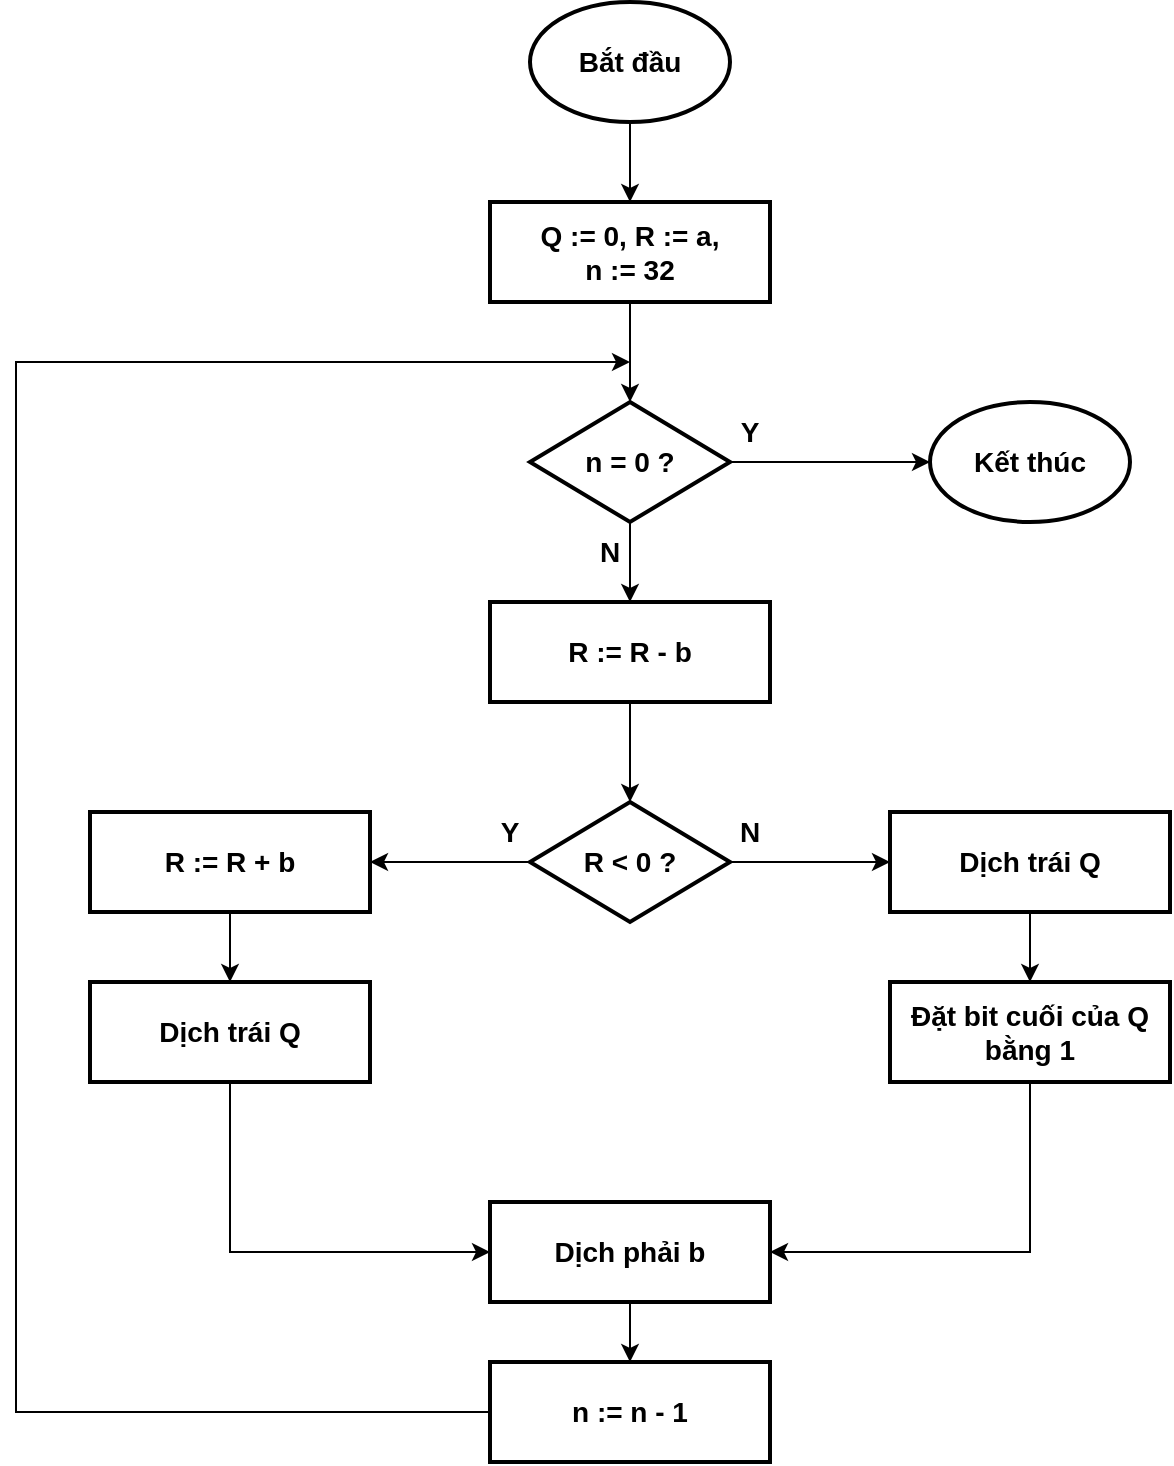 <mxfile version="24.4.9" type="device">
  <diagram id="C5RBs43oDa-KdzZeNtuy" name="Page-1">
    <mxGraphModel dx="2089" dy="557" grid="1" gridSize="10" guides="1" tooltips="1" connect="1" arrows="1" fold="1" page="1" pageScale="1" pageWidth="827" pageHeight="1169" math="0" shadow="0">
      <root>
        <mxCell id="WIyWlLk6GJQsqaUBKTNV-0" />
        <mxCell id="WIyWlLk6GJQsqaUBKTNV-1" parent="WIyWlLk6GJQsqaUBKTNV-0" />
        <mxCell id="8CqH0JdE0eHLGCw0Tne6-2" style="edgeStyle=orthogonalEdgeStyle;rounded=0;orthogonalLoop=1;jettySize=auto;html=1;exitX=0.5;exitY=1;exitDx=0;exitDy=0;exitPerimeter=0;entryX=0.5;entryY=0;entryDx=0;entryDy=0;" edge="1" parent="WIyWlLk6GJQsqaUBKTNV-1" source="8CqH0JdE0eHLGCw0Tne6-0" target="8CqH0JdE0eHLGCw0Tne6-1">
          <mxGeometry relative="1" as="geometry" />
        </mxCell>
        <mxCell id="8CqH0JdE0eHLGCw0Tne6-0" value="Bắt đầu" style="strokeWidth=2;html=1;shape=mxgraph.flowchart.start_1;whiteSpace=wrap;fontStyle=1;fontSize=14;" vertex="1" parent="WIyWlLk6GJQsqaUBKTNV-1">
          <mxGeometry x="-463" y="40" width="100" height="60" as="geometry" />
        </mxCell>
        <mxCell id="8CqH0JdE0eHLGCw0Tne6-1" value="Q := 0,&amp;nbsp;&lt;span style=&quot;background-color: initial;&quot;&gt;R := a,&lt;/span&gt;&lt;div&gt;&lt;span style=&quot;background-color: initial;&quot;&gt;n := 32&lt;/span&gt;&lt;/div&gt;" style="rounded=0;whiteSpace=wrap;html=1;absoluteArcSize=1;arcSize=14;strokeWidth=2;fontStyle=1;fontSize=14;" vertex="1" parent="WIyWlLk6GJQsqaUBKTNV-1">
          <mxGeometry x="-483" y="140" width="140" height="50" as="geometry" />
        </mxCell>
        <mxCell id="8CqH0JdE0eHLGCw0Tne6-6" style="edgeStyle=orthogonalEdgeStyle;rounded=0;orthogonalLoop=1;jettySize=auto;html=1;exitX=1;exitY=0.5;exitDx=0;exitDy=0;exitPerimeter=0;" edge="1" parent="WIyWlLk6GJQsqaUBKTNV-1" source="8CqH0JdE0eHLGCw0Tne6-3" target="8CqH0JdE0eHLGCw0Tne6-5">
          <mxGeometry relative="1" as="geometry" />
        </mxCell>
        <mxCell id="8CqH0JdE0eHLGCw0Tne6-9" style="edgeStyle=orthogonalEdgeStyle;rounded=0;orthogonalLoop=1;jettySize=auto;html=1;exitX=0.5;exitY=1;exitDx=0;exitDy=0;exitPerimeter=0;entryX=0.5;entryY=0;entryDx=0;entryDy=0;" edge="1" parent="WIyWlLk6GJQsqaUBKTNV-1" source="8CqH0JdE0eHLGCw0Tne6-3" target="8CqH0JdE0eHLGCw0Tne6-8">
          <mxGeometry relative="1" as="geometry" />
        </mxCell>
        <mxCell id="8CqH0JdE0eHLGCw0Tne6-3" value="n = 0 ?" style="strokeWidth=2;html=1;shape=mxgraph.flowchart.decision;whiteSpace=wrap;fontStyle=1;fontSize=14;" vertex="1" parent="WIyWlLk6GJQsqaUBKTNV-1">
          <mxGeometry x="-463" y="240" width="100" height="60" as="geometry" />
        </mxCell>
        <mxCell id="8CqH0JdE0eHLGCw0Tne6-4" style="edgeStyle=orthogonalEdgeStyle;rounded=0;orthogonalLoop=1;jettySize=auto;html=1;exitX=0.5;exitY=1;exitDx=0;exitDy=0;entryX=0.5;entryY=0;entryDx=0;entryDy=0;entryPerimeter=0;" edge="1" parent="WIyWlLk6GJQsqaUBKTNV-1" source="8CqH0JdE0eHLGCw0Tne6-1" target="8CqH0JdE0eHLGCw0Tne6-3">
          <mxGeometry relative="1" as="geometry" />
        </mxCell>
        <mxCell id="8CqH0JdE0eHLGCw0Tne6-5" value="Kết thúc" style="strokeWidth=2;html=1;shape=mxgraph.flowchart.start_1;whiteSpace=wrap;fontStyle=1;fontSize=14;" vertex="1" parent="WIyWlLk6GJQsqaUBKTNV-1">
          <mxGeometry x="-263" y="240" width="100" height="60" as="geometry" />
        </mxCell>
        <mxCell id="8CqH0JdE0eHLGCw0Tne6-7" value="Y" style="text;html=1;align=center;verticalAlign=middle;whiteSpace=wrap;rounded=0;fontStyle=1;fontSize=14;" vertex="1" parent="WIyWlLk6GJQsqaUBKTNV-1">
          <mxGeometry x="-363" y="240" width="20" height="30" as="geometry" />
        </mxCell>
        <mxCell id="8CqH0JdE0eHLGCw0Tne6-8" value="R := R - b" style="rounded=0;whiteSpace=wrap;html=1;absoluteArcSize=1;arcSize=14;strokeWidth=2;fontStyle=1;fontSize=14;" vertex="1" parent="WIyWlLk6GJQsqaUBKTNV-1">
          <mxGeometry x="-483" y="340" width="140" height="50" as="geometry" />
        </mxCell>
        <mxCell id="8CqH0JdE0eHLGCw0Tne6-10" value="N" style="text;html=1;align=center;verticalAlign=middle;whiteSpace=wrap;rounded=0;fontStyle=1;fontSize=14;" vertex="1" parent="WIyWlLk6GJQsqaUBKTNV-1">
          <mxGeometry x="-433" y="300" width="20" height="30" as="geometry" />
        </mxCell>
        <mxCell id="8CqH0JdE0eHLGCw0Tne6-14" style="edgeStyle=orthogonalEdgeStyle;rounded=0;orthogonalLoop=1;jettySize=auto;html=1;exitX=1;exitY=0.5;exitDx=0;exitDy=0;exitPerimeter=0;entryX=0;entryY=0.5;entryDx=0;entryDy=0;" edge="1" parent="WIyWlLk6GJQsqaUBKTNV-1" source="8CqH0JdE0eHLGCw0Tne6-11" target="8CqH0JdE0eHLGCw0Tne6-13">
          <mxGeometry relative="1" as="geometry" />
        </mxCell>
        <mxCell id="8CqH0JdE0eHLGCw0Tne6-17" style="edgeStyle=orthogonalEdgeStyle;rounded=0;orthogonalLoop=1;jettySize=auto;html=1;exitX=0;exitY=0.5;exitDx=0;exitDy=0;exitPerimeter=0;entryX=1;entryY=0.5;entryDx=0;entryDy=0;" edge="1" parent="WIyWlLk6GJQsqaUBKTNV-1" source="8CqH0JdE0eHLGCw0Tne6-11" target="8CqH0JdE0eHLGCw0Tne6-16">
          <mxGeometry relative="1" as="geometry" />
        </mxCell>
        <mxCell id="8CqH0JdE0eHLGCw0Tne6-11" value="R &amp;lt; 0 ?" style="strokeWidth=2;html=1;shape=mxgraph.flowchart.decision;whiteSpace=wrap;fontStyle=1;fontSize=14;" vertex="1" parent="WIyWlLk6GJQsqaUBKTNV-1">
          <mxGeometry x="-463" y="440" width="100" height="60" as="geometry" />
        </mxCell>
        <mxCell id="8CqH0JdE0eHLGCw0Tne6-12" style="edgeStyle=orthogonalEdgeStyle;rounded=0;orthogonalLoop=1;jettySize=auto;html=1;exitX=0.5;exitY=1;exitDx=0;exitDy=0;entryX=0.5;entryY=0;entryDx=0;entryDy=0;entryPerimeter=0;" edge="1" parent="WIyWlLk6GJQsqaUBKTNV-1" source="8CqH0JdE0eHLGCw0Tne6-8" target="8CqH0JdE0eHLGCw0Tne6-11">
          <mxGeometry relative="1" as="geometry" />
        </mxCell>
        <mxCell id="8CqH0JdE0eHLGCw0Tne6-22" style="edgeStyle=orthogonalEdgeStyle;rounded=0;orthogonalLoop=1;jettySize=auto;html=1;exitX=0.5;exitY=1;exitDx=0;exitDy=0;entryX=0.5;entryY=0;entryDx=0;entryDy=0;" edge="1" parent="WIyWlLk6GJQsqaUBKTNV-1" source="8CqH0JdE0eHLGCw0Tne6-13" target="8CqH0JdE0eHLGCw0Tne6-21">
          <mxGeometry relative="1" as="geometry" />
        </mxCell>
        <mxCell id="8CqH0JdE0eHLGCw0Tne6-13" value="Dịch trái Q" style="rounded=0;whiteSpace=wrap;html=1;absoluteArcSize=1;arcSize=14;strokeWidth=2;fontStyle=1;fontSize=14;" vertex="1" parent="WIyWlLk6GJQsqaUBKTNV-1">
          <mxGeometry x="-283" y="445" width="140" height="50" as="geometry" />
        </mxCell>
        <mxCell id="8CqH0JdE0eHLGCw0Tne6-15" value="N" style="text;html=1;align=center;verticalAlign=middle;whiteSpace=wrap;rounded=0;fontStyle=1;fontSize=14;" vertex="1" parent="WIyWlLk6GJQsqaUBKTNV-1">
          <mxGeometry x="-363" y="440" width="20" height="30" as="geometry" />
        </mxCell>
        <mxCell id="8CqH0JdE0eHLGCw0Tne6-20" style="edgeStyle=orthogonalEdgeStyle;rounded=0;orthogonalLoop=1;jettySize=auto;html=1;exitX=0.5;exitY=1;exitDx=0;exitDy=0;entryX=0.5;entryY=0;entryDx=0;entryDy=0;" edge="1" parent="WIyWlLk6GJQsqaUBKTNV-1" source="8CqH0JdE0eHLGCw0Tne6-16" target="8CqH0JdE0eHLGCw0Tne6-19">
          <mxGeometry relative="1" as="geometry" />
        </mxCell>
        <mxCell id="8CqH0JdE0eHLGCw0Tne6-16" value="R := R + b" style="rounded=0;whiteSpace=wrap;html=1;absoluteArcSize=1;arcSize=14;strokeWidth=2;fontStyle=1;fontSize=14;" vertex="1" parent="WIyWlLk6GJQsqaUBKTNV-1">
          <mxGeometry x="-683" y="445" width="140" height="50" as="geometry" />
        </mxCell>
        <mxCell id="8CqH0JdE0eHLGCw0Tne6-18" value="Y" style="text;html=1;align=center;verticalAlign=middle;whiteSpace=wrap;rounded=0;fontStyle=1;fontSize=14;" vertex="1" parent="WIyWlLk6GJQsqaUBKTNV-1">
          <mxGeometry x="-483" y="440" width="20" height="30" as="geometry" />
        </mxCell>
        <mxCell id="8CqH0JdE0eHLGCw0Tne6-24" style="edgeStyle=orthogonalEdgeStyle;rounded=0;orthogonalLoop=1;jettySize=auto;html=1;exitX=0.5;exitY=1;exitDx=0;exitDy=0;entryX=0;entryY=0.5;entryDx=0;entryDy=0;" edge="1" parent="WIyWlLk6GJQsqaUBKTNV-1" source="8CqH0JdE0eHLGCw0Tne6-19" target="8CqH0JdE0eHLGCw0Tne6-23">
          <mxGeometry relative="1" as="geometry" />
        </mxCell>
        <mxCell id="8CqH0JdE0eHLGCw0Tne6-19" value="Dịch trái Q" style="rounded=0;whiteSpace=wrap;html=1;absoluteArcSize=1;arcSize=14;strokeWidth=2;fontStyle=1;fontSize=14;" vertex="1" parent="WIyWlLk6GJQsqaUBKTNV-1">
          <mxGeometry x="-683" y="530" width="140" height="50" as="geometry" />
        </mxCell>
        <mxCell id="8CqH0JdE0eHLGCw0Tne6-25" style="edgeStyle=orthogonalEdgeStyle;rounded=0;orthogonalLoop=1;jettySize=auto;html=1;exitX=0.5;exitY=1;exitDx=0;exitDy=0;entryX=1;entryY=0.5;entryDx=0;entryDy=0;" edge="1" parent="WIyWlLk6GJQsqaUBKTNV-1" source="8CqH0JdE0eHLGCw0Tne6-21" target="8CqH0JdE0eHLGCw0Tne6-23">
          <mxGeometry relative="1" as="geometry" />
        </mxCell>
        <mxCell id="8CqH0JdE0eHLGCw0Tne6-21" value="Đặt bit cuối của Q&lt;div&gt;bằng 1&lt;/div&gt;" style="rounded=0;whiteSpace=wrap;html=1;absoluteArcSize=1;arcSize=14;strokeWidth=2;fontStyle=1;fontSize=14;" vertex="1" parent="WIyWlLk6GJQsqaUBKTNV-1">
          <mxGeometry x="-283" y="530" width="140" height="50" as="geometry" />
        </mxCell>
        <mxCell id="8CqH0JdE0eHLGCw0Tne6-27" style="edgeStyle=orthogonalEdgeStyle;rounded=0;orthogonalLoop=1;jettySize=auto;html=1;exitX=0.5;exitY=1;exitDx=0;exitDy=0;entryX=0.5;entryY=0;entryDx=0;entryDy=0;" edge="1" parent="WIyWlLk6GJQsqaUBKTNV-1" source="8CqH0JdE0eHLGCw0Tne6-23" target="8CqH0JdE0eHLGCw0Tne6-26">
          <mxGeometry relative="1" as="geometry" />
        </mxCell>
        <mxCell id="8CqH0JdE0eHLGCw0Tne6-23" value="Dịch phải b" style="rounded=0;whiteSpace=wrap;html=1;absoluteArcSize=1;arcSize=14;strokeWidth=2;fontStyle=1;fontSize=14;" vertex="1" parent="WIyWlLk6GJQsqaUBKTNV-1">
          <mxGeometry x="-483" y="640" width="140" height="50" as="geometry" />
        </mxCell>
        <mxCell id="8CqH0JdE0eHLGCw0Tne6-28" style="edgeStyle=orthogonalEdgeStyle;rounded=0;orthogonalLoop=1;jettySize=auto;html=1;exitX=0;exitY=0.5;exitDx=0;exitDy=0;" edge="1" parent="WIyWlLk6GJQsqaUBKTNV-1" source="8CqH0JdE0eHLGCw0Tne6-26">
          <mxGeometry relative="1" as="geometry">
            <mxPoint x="-413" y="220" as="targetPoint" />
            <Array as="points">
              <mxPoint x="-720" y="745" />
              <mxPoint x="-720" y="220" />
            </Array>
          </mxGeometry>
        </mxCell>
        <mxCell id="8CqH0JdE0eHLGCw0Tne6-26" value="n := n - 1" style="rounded=0;whiteSpace=wrap;html=1;absoluteArcSize=1;arcSize=14;strokeWidth=2;fontStyle=1;fontSize=14;" vertex="1" parent="WIyWlLk6GJQsqaUBKTNV-1">
          <mxGeometry x="-483" y="720" width="140" height="50" as="geometry" />
        </mxCell>
      </root>
    </mxGraphModel>
  </diagram>
</mxfile>
